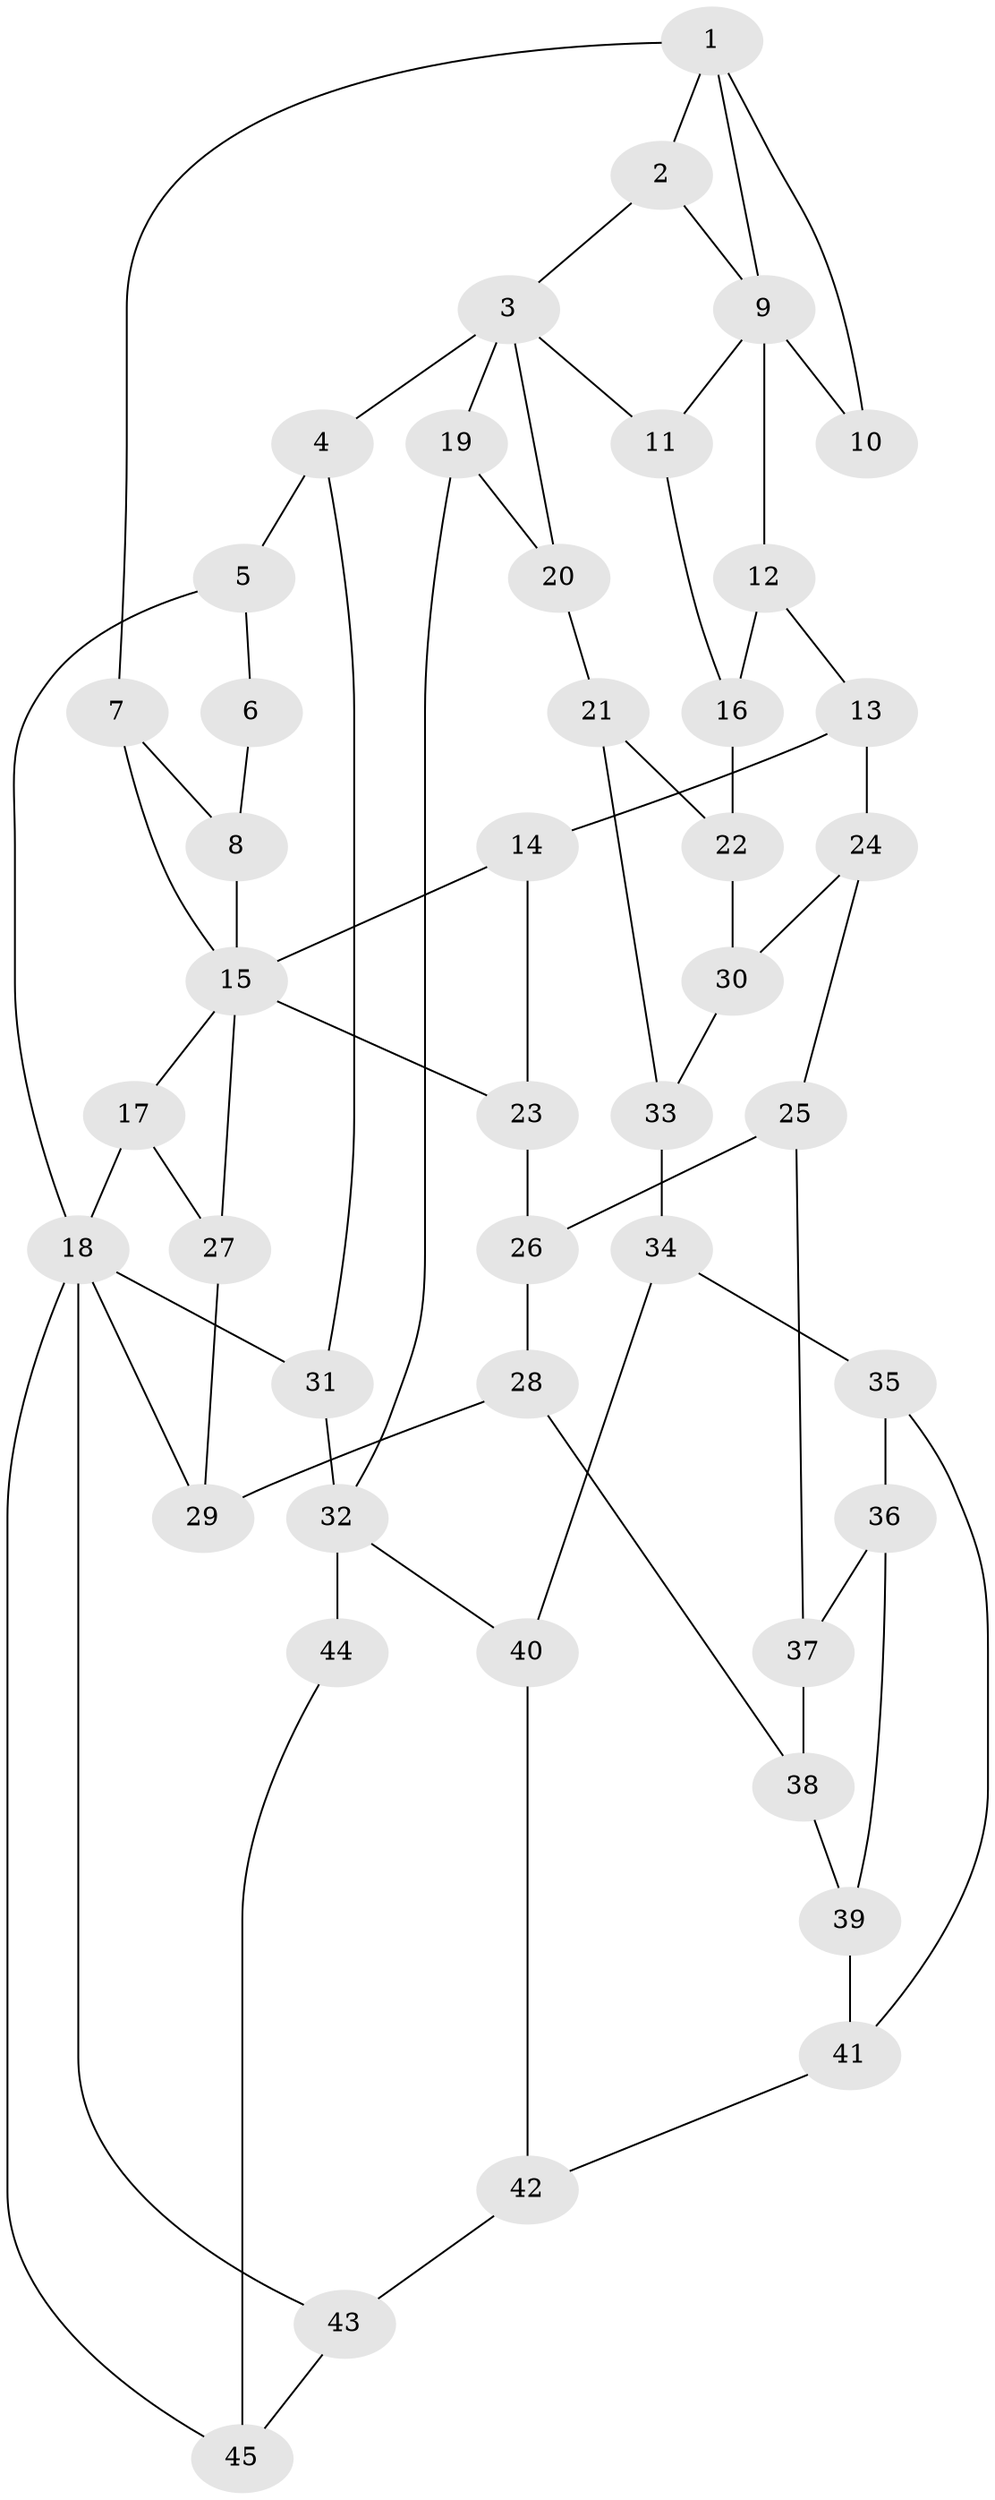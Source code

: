 // original degree distribution, {3: 0.03225806451612903, 4: 0.25806451612903225, 5: 0.4838709677419355, 6: 0.22580645161290322}
// Generated by graph-tools (version 1.1) at 2025/54/03/04/25 22:54:48]
// undirected, 45 vertices, 72 edges
graph export_dot {
  node [color=gray90,style=filled];
  1;
  2;
  3;
  4;
  5;
  6;
  7;
  8;
  9;
  10;
  11;
  12;
  13;
  14;
  15;
  16;
  17;
  18;
  19;
  20;
  21;
  22;
  23;
  24;
  25;
  26;
  27;
  28;
  29;
  30;
  31;
  32;
  33;
  34;
  35;
  36;
  37;
  38;
  39;
  40;
  41;
  42;
  43;
  44;
  45;
  1 -- 2 [weight=1.0];
  1 -- 7 [weight=1.0];
  1 -- 9 [weight=1.0];
  1 -- 10 [weight=1.0];
  2 -- 3 [weight=1.0];
  2 -- 9 [weight=1.0];
  3 -- 4 [weight=2.0];
  3 -- 11 [weight=1.0];
  3 -- 19 [weight=1.0];
  3 -- 20 [weight=1.0];
  4 -- 5 [weight=1.0];
  4 -- 31 [weight=1.0];
  5 -- 6 [weight=1.0];
  5 -- 18 [weight=2.0];
  6 -- 8 [weight=1.0];
  7 -- 8 [weight=1.0];
  7 -- 15 [weight=1.0];
  8 -- 15 [weight=1.0];
  9 -- 10 [weight=2.0];
  9 -- 11 [weight=1.0];
  9 -- 12 [weight=1.0];
  11 -- 16 [weight=1.0];
  12 -- 13 [weight=1.0];
  12 -- 16 [weight=1.0];
  13 -- 14 [weight=1.0];
  13 -- 24 [weight=1.0];
  14 -- 15 [weight=1.0];
  14 -- 23 [weight=1.0];
  15 -- 17 [weight=1.0];
  15 -- 23 [weight=1.0];
  15 -- 27 [weight=1.0];
  16 -- 22 [weight=1.0];
  17 -- 18 [weight=1.0];
  17 -- 27 [weight=1.0];
  18 -- 29 [weight=1.0];
  18 -- 31 [weight=1.0];
  18 -- 43 [weight=1.0];
  18 -- 45 [weight=1.0];
  19 -- 20 [weight=1.0];
  19 -- 32 [weight=1.0];
  20 -- 21 [weight=1.0];
  21 -- 22 [weight=1.0];
  21 -- 33 [weight=1.0];
  22 -- 30 [weight=1.0];
  23 -- 26 [weight=1.0];
  24 -- 25 [weight=1.0];
  24 -- 30 [weight=1.0];
  25 -- 26 [weight=1.0];
  25 -- 37 [weight=1.0];
  26 -- 28 [weight=1.0];
  27 -- 29 [weight=1.0];
  28 -- 29 [weight=1.0];
  28 -- 38 [weight=1.0];
  30 -- 33 [weight=1.0];
  31 -- 32 [weight=2.0];
  32 -- 40 [weight=1.0];
  32 -- 44 [weight=2.0];
  33 -- 34 [weight=1.0];
  34 -- 35 [weight=1.0];
  34 -- 40 [weight=1.0];
  35 -- 36 [weight=1.0];
  35 -- 41 [weight=1.0];
  36 -- 37 [weight=1.0];
  36 -- 39 [weight=1.0];
  37 -- 38 [weight=1.0];
  38 -- 39 [weight=1.0];
  39 -- 41 [weight=1.0];
  40 -- 42 [weight=1.0];
  41 -- 42 [weight=1.0];
  42 -- 43 [weight=1.0];
  43 -- 45 [weight=1.0];
  44 -- 45 [weight=1.0];
}
